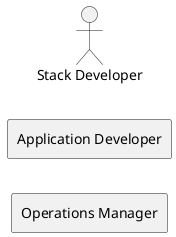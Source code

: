 @startuml
left to right direction

:Stack Developer: as Admin


rectangle "Operations Manager" {

}

rectangle "Application Developer" {

}

@enduml
